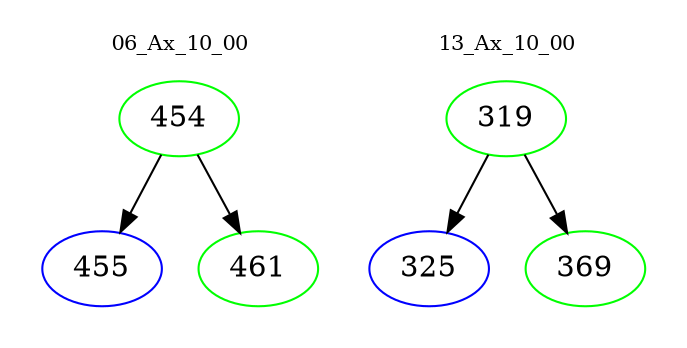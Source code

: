 digraph{
subgraph cluster_0 {
color = white
label = "06_Ax_10_00";
fontsize=10;
T0_454 [label="454", color="green"]
T0_454 -> T0_455 [color="black"]
T0_455 [label="455", color="blue"]
T0_454 -> T0_461 [color="black"]
T0_461 [label="461", color="green"]
}
subgraph cluster_1 {
color = white
label = "13_Ax_10_00";
fontsize=10;
T1_319 [label="319", color="green"]
T1_319 -> T1_325 [color="black"]
T1_325 [label="325", color="blue"]
T1_319 -> T1_369 [color="black"]
T1_369 [label="369", color="green"]
}
}
